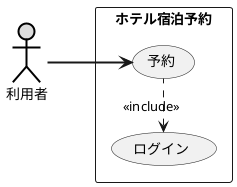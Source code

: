 @startuml ユースケース図
left to right direction
actor 利用者 as user #DDDDDD;line:black;line.bold;
rectangle ホテル宿泊予約 {
usecase ログイン
usecase 予約
}
user-[bold]->予約
ログイン <. 予約 : << include >>
@enduml